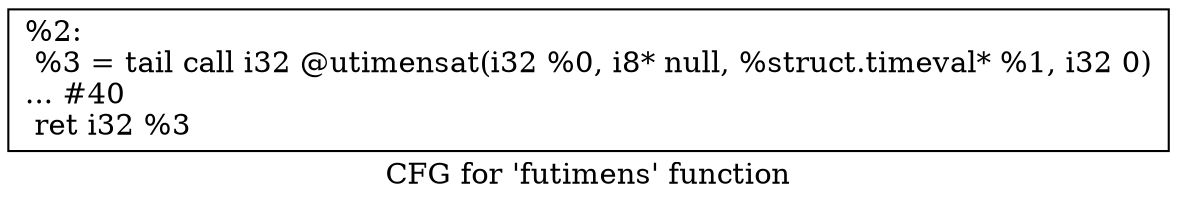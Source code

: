 digraph "CFG for 'futimens' function" {
	label="CFG for 'futimens' function";

	Node0x1ee9f20 [shape=record,label="{%2:\l  %3 = tail call i32 @utimensat(i32 %0, i8* null, %struct.timeval* %1, i32 0)\l... #40\l  ret i32 %3\l}"];
}

